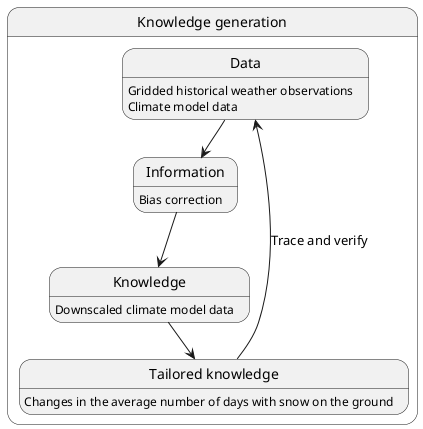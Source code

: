 @startuml

state "Knowledge generation" as kg {

state Data {
  Data : Gridded historical weather observations
  Data : Climate model data
}

state Information { 
  Information : Bias correction
}

state Knowledge {
  Knowledge :  Downscaled climate model data
}

state "Tailored knowledge" as tk {
  tk : Changes in the average number of days with snow on the ground
}
}

Data --> Information
Information --> Knowledge
Knowledge --> tk
tk --> Data : Trace and verify

@enduml
